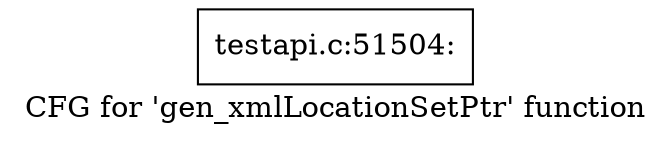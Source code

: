 digraph "CFG for 'gen_xmlLocationSetPtr' function" {
	label="CFG for 'gen_xmlLocationSetPtr' function";

	Node0x5bdff90 [shape=record,label="{testapi.c:51504:}"];
}
